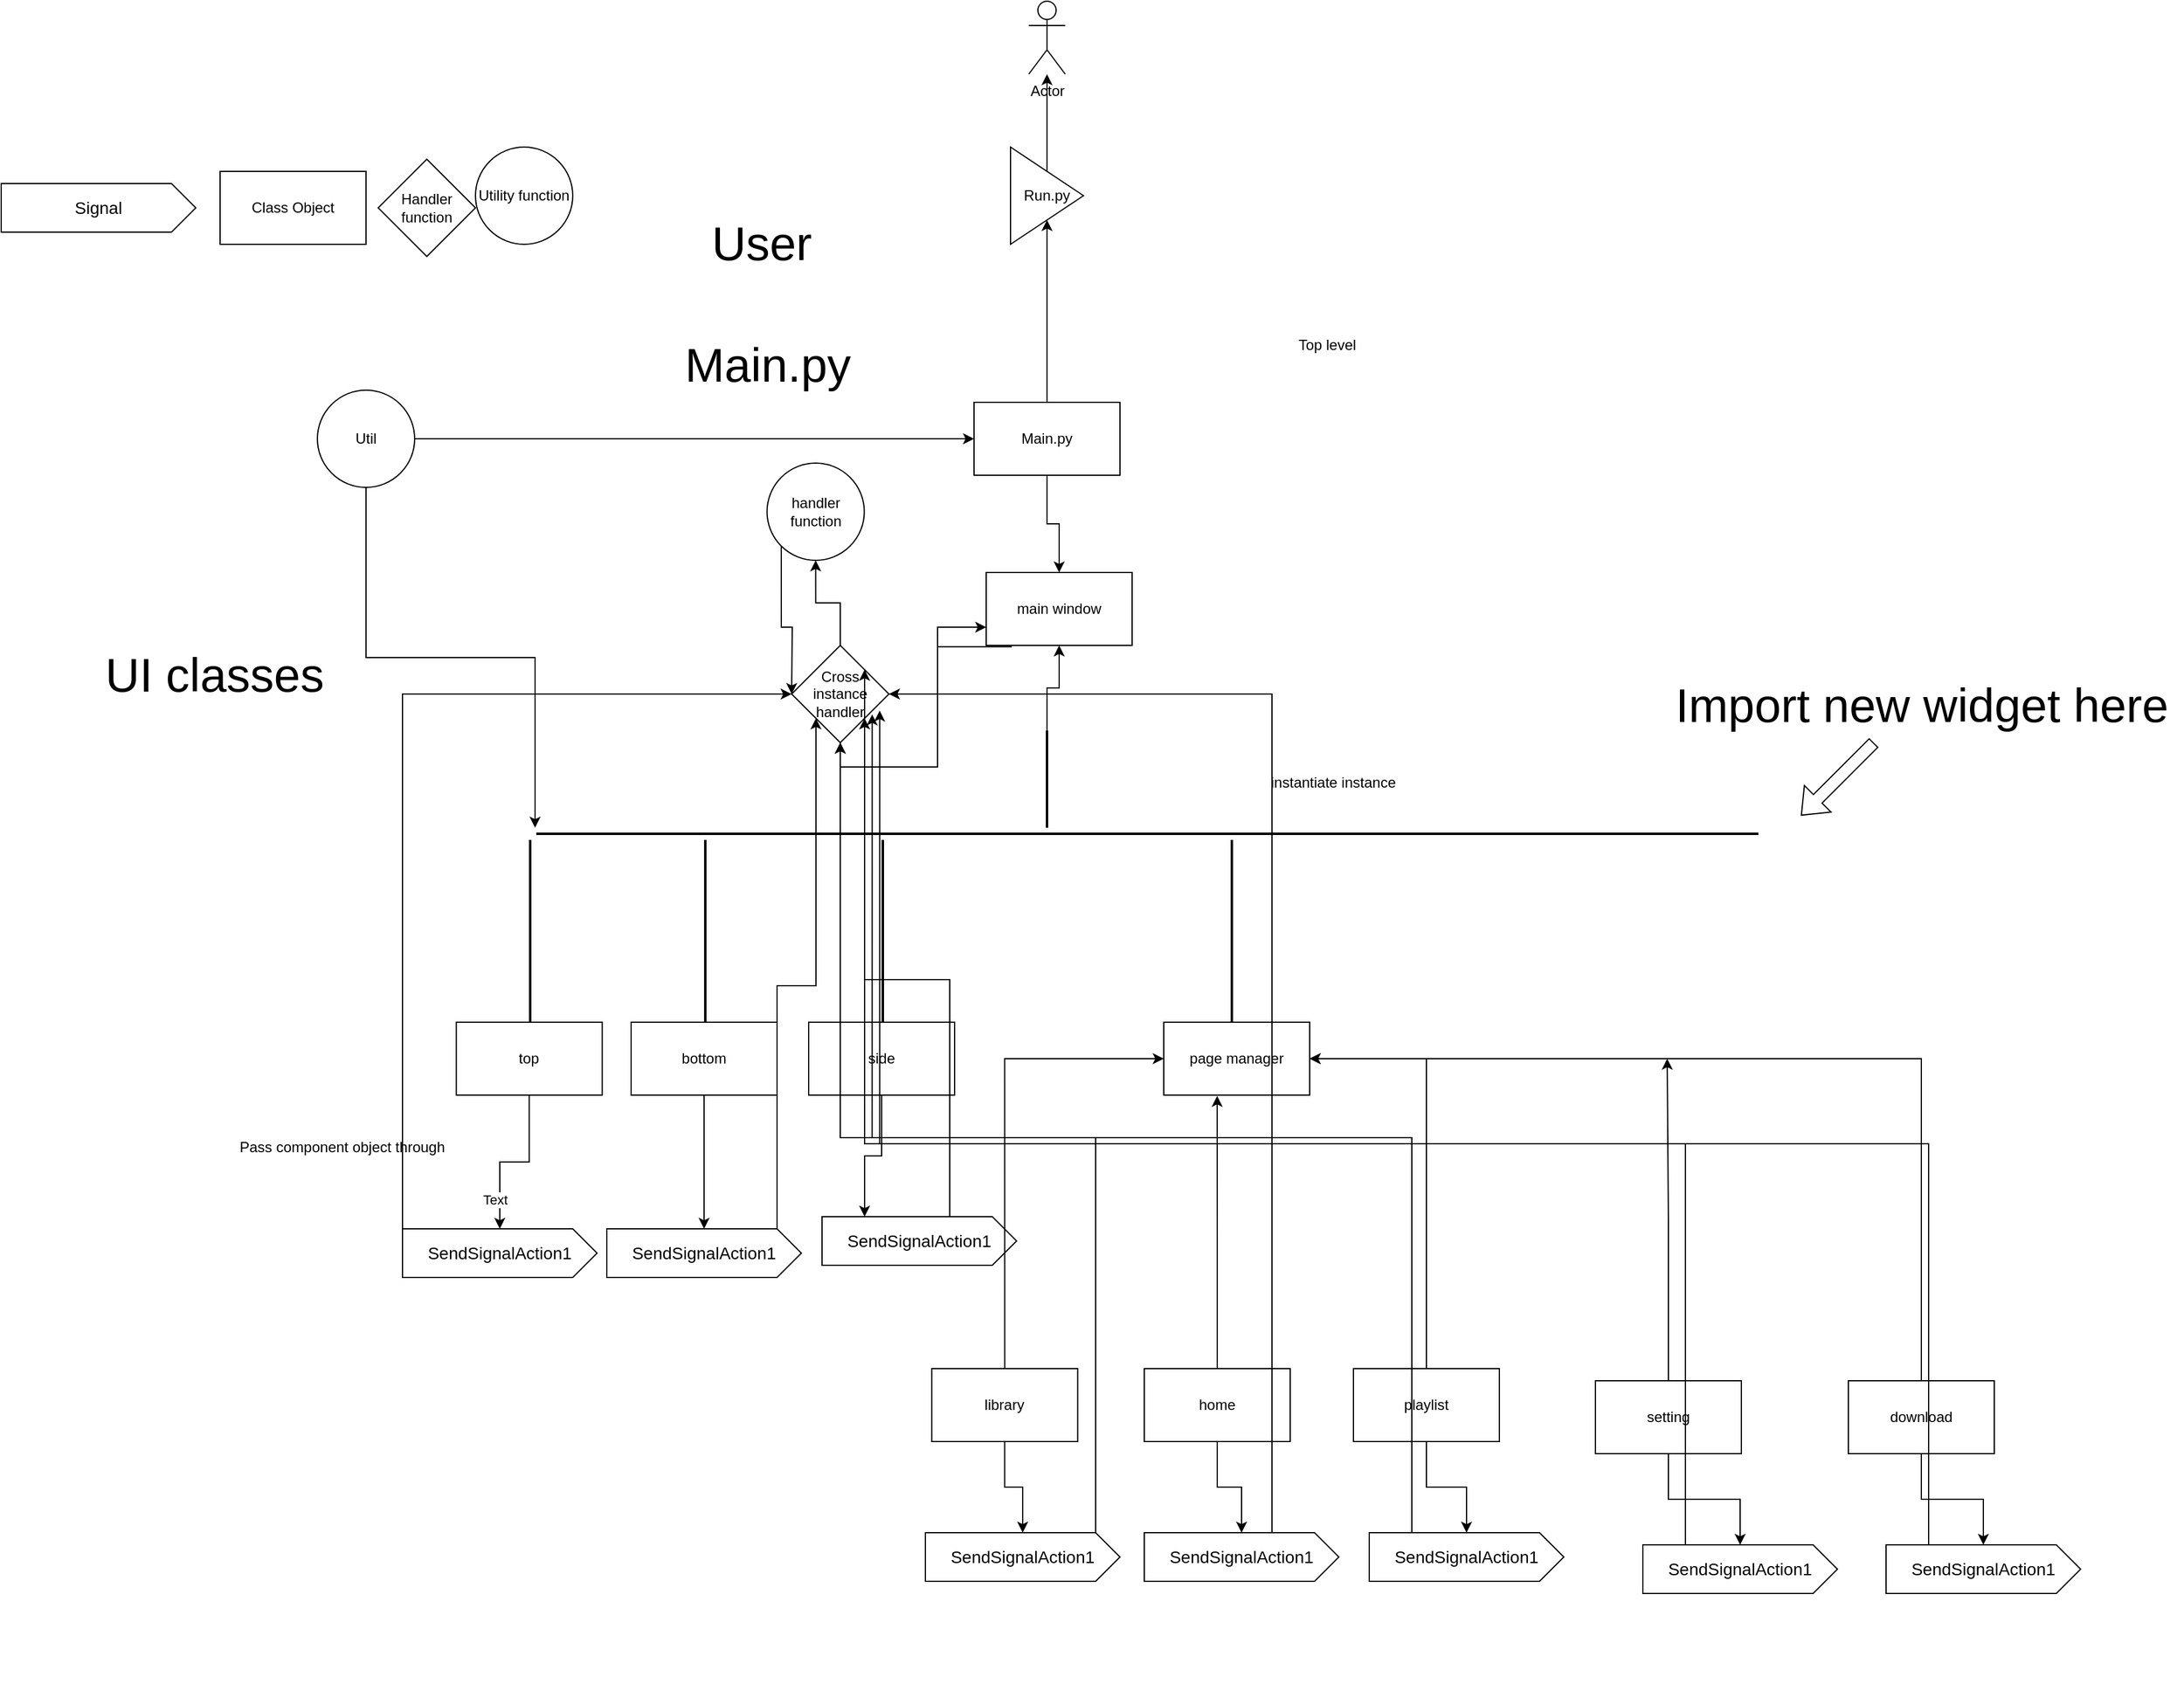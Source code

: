 <mxfile version="24.5.2" type="google" pages="2">
  <diagram name="Page-1" id="y1nTGBz2Ro7PvEBJOt_p">
    <mxGraphModel dx="3958" dy="3070" grid="1" gridSize="10" guides="1" tooltips="1" connect="1" arrows="1" fold="1" page="1" pageScale="1" pageWidth="850" pageHeight="1100" math="0" shadow="0">
      <root>
        <mxCell id="0" />
        <mxCell id="1" parent="0" />
        <mxCell id="Rgj6SUL8NpGihJIL5f1O-1" value="main window" style="rounded=0;whiteSpace=wrap;html=1;" parent="1" vertex="1">
          <mxGeometry x="350" y="-510" width="120" height="60" as="geometry" />
        </mxCell>
        <mxCell id="Rgj6SUL8NpGihJIL5f1O-4" value="Actor" style="shape=umlActor;verticalLabelPosition=bottom;verticalAlign=top;html=1;" parent="1" vertex="1">
          <mxGeometry x="385" y="-980" width="30" height="60" as="geometry" />
        </mxCell>
        <mxCell id="Mlyx4QYJWFjfQw9yn8ER-52" style="edgeStyle=orthogonalEdgeStyle;rounded=0;orthogonalLoop=1;jettySize=auto;html=1;" edge="1" parent="1" source="Rgj6SUL8NpGihJIL5f1O-23" target="Rgj6SUL8NpGihJIL5f1O-1">
          <mxGeometry relative="1" as="geometry" />
        </mxCell>
        <mxCell id="Rgj6SUL8NpGihJIL5f1O-23" value="" style="line;strokeWidth=2;direction=south;html=1;" parent="1" vertex="1">
          <mxGeometry x="395" y="-380" width="10" height="80" as="geometry" />
        </mxCell>
        <mxCell id="lMxu77gRZ75s5co_Tafm-28" style="edgeStyle=orthogonalEdgeStyle;rounded=0;orthogonalLoop=1;jettySize=auto;html=1;exitX=0.176;exitY=1.018;exitDx=0;exitDy=0;exitPerimeter=0;entryX=0.5;entryY=1;entryDx=0;entryDy=0;" parent="1" source="Rgj6SUL8NpGihJIL5f1O-1" target="lMxu77gRZ75s5co_Tafm-26" edge="1">
          <mxGeometry relative="1" as="geometry" />
        </mxCell>
        <mxCell id="Rgj6SUL8NpGihJIL5f1O-24" value="" style="line;strokeWidth=2;html=1;" parent="1" vertex="1">
          <mxGeometry x="-20" y="-300" width="1005" height="10" as="geometry" />
        </mxCell>
        <mxCell id="Rgj6SUL8NpGihJIL5f1O-25" value="" style="line;strokeWidth=2;direction=south;html=1;" parent="1" vertex="1">
          <mxGeometry x="-30" y="-290" width="10" height="150" as="geometry" />
        </mxCell>
        <mxCell id="Rgj6SUL8NpGihJIL5f1O-26" value="" style="line;strokeWidth=2;direction=south;html=1;" parent="1" vertex="1">
          <mxGeometry x="114" y="-290" width="10" height="150" as="geometry" />
        </mxCell>
        <mxCell id="Rgj6SUL8NpGihJIL5f1O-27" value="" style="line;strokeWidth=2;direction=south;html=1;" parent="1" vertex="1">
          <mxGeometry x="260" y="-290" width="10" height="150" as="geometry" />
        </mxCell>
        <mxCell id="Rgj6SUL8NpGihJIL5f1O-29" value="" style="line;strokeWidth=2;direction=south;html=1;" parent="1" vertex="1">
          <mxGeometry x="547" y="-290" width="10" height="150" as="geometry" />
        </mxCell>
        <mxCell id="Rgj6SUL8NpGihJIL5f1O-35" value="Main.py" style="text;html=1;align=center;verticalAlign=middle;resizable=0;points=[];autosize=1;strokeColor=none;fillColor=none;fontSize=39;" parent="1" vertex="1">
          <mxGeometry x="89.76" y="-710" width="160" height="60" as="geometry" />
        </mxCell>
        <mxCell id="Rgj6SUL8NpGihJIL5f1O-37" value="User" style="text;html=1;align=center;verticalAlign=middle;resizable=0;points=[];autosize=1;strokeColor=none;fillColor=none;fontSize=39;" parent="1" vertex="1">
          <mxGeometry x="110" y="-810" width="110" height="60" as="geometry" />
        </mxCell>
        <mxCell id="Rgj6SUL8NpGihJIL5f1O-42" value="Top level" style="text;html=1;align=center;verticalAlign=middle;resizable=0;points=[];autosize=1;strokeColor=none;fillColor=none;" parent="1" vertex="1">
          <mxGeometry x="595" y="-712" width="70" height="30" as="geometry" />
        </mxCell>
        <mxCell id="Rgj6SUL8NpGihJIL5f1O-43" value="instantiate instance" style="text;html=1;align=center;verticalAlign=middle;resizable=0;points=[];autosize=1;strokeColor=none;fillColor=none;" parent="1" vertex="1">
          <mxGeometry x="570" y="-352" width="130" height="30" as="geometry" />
        </mxCell>
        <mxCell id="HyRxP0KKSt3IPC9LLFqq-1" value="UI classes" style="text;html=1;align=center;verticalAlign=middle;resizable=0;points=[];autosize=1;strokeColor=none;fillColor=none;fontSize=39;" parent="1" vertex="1">
          <mxGeometry x="-385" y="-455" width="200" height="60" as="geometry" />
        </mxCell>
        <mxCell id="HyRxP0KKSt3IPC9LLFqq-57" style="edgeStyle=orthogonalEdgeStyle;rounded=0;orthogonalLoop=1;jettySize=auto;html=1;exitX=0.5;exitY=1;exitDx=0;exitDy=0;" parent="1" source="HyRxP0KKSt3IPC9LLFqq-55" target="Rgj6SUL8NpGihJIL5f1O-1" edge="1">
          <mxGeometry relative="1" as="geometry" />
        </mxCell>
        <mxCell id="HyRxP0KKSt3IPC9LLFqq-68" style="edgeStyle=orthogonalEdgeStyle;rounded=0;orthogonalLoop=1;jettySize=auto;html=1;exitX=0.5;exitY=0;exitDx=0;exitDy=0;entryX=0.5;entryY=1;entryDx=0;entryDy=0;" parent="1" source="HyRxP0KKSt3IPC9LLFqq-55" target="HyRxP0KKSt3IPC9LLFqq-66" edge="1">
          <mxGeometry relative="1" as="geometry" />
        </mxCell>
        <mxCell id="HyRxP0KKSt3IPC9LLFqq-55" value="Main.py" style="rounded=0;whiteSpace=wrap;html=1;" parent="1" vertex="1">
          <mxGeometry x="340" y="-650" width="120" height="60" as="geometry" />
        </mxCell>
        <mxCell id="HyRxP0KKSt3IPC9LLFqq-63" style="edgeStyle=orthogonalEdgeStyle;rounded=0;orthogonalLoop=1;jettySize=auto;html=1;exitX=1;exitY=0.5;exitDx=0;exitDy=0;entryX=0;entryY=0.5;entryDx=0;entryDy=0;" parent="1" source="HyRxP0KKSt3IPC9LLFqq-62" target="HyRxP0KKSt3IPC9LLFqq-55" edge="1">
          <mxGeometry relative="1" as="geometry" />
        </mxCell>
        <mxCell id="HyRxP0KKSt3IPC9LLFqq-62" value="Util" style="ellipse;whiteSpace=wrap;html=1;aspect=fixed;" parent="1" vertex="1">
          <mxGeometry x="-200" y="-660" width="80" height="80" as="geometry" />
        </mxCell>
        <mxCell id="HyRxP0KKSt3IPC9LLFqq-65" style="edgeStyle=orthogonalEdgeStyle;rounded=0;orthogonalLoop=1;jettySize=auto;html=1;exitX=0.5;exitY=1;exitDx=0;exitDy=0;" parent="1" source="HyRxP0KKSt3IPC9LLFqq-62" edge="1">
          <mxGeometry relative="1" as="geometry">
            <mxPoint x="-21" y="-300" as="targetPoint" />
            <Array as="points">
              <mxPoint x="-160" y="-440" />
              <mxPoint x="-21" y="-440" />
            </Array>
          </mxGeometry>
        </mxCell>
        <mxCell id="HyRxP0KKSt3IPC9LLFqq-69" style="edgeStyle=orthogonalEdgeStyle;rounded=0;orthogonalLoop=1;jettySize=auto;html=1;exitX=0.5;exitY=0;exitDx=0;exitDy=0;" parent="1" source="HyRxP0KKSt3IPC9LLFqq-66" target="Rgj6SUL8NpGihJIL5f1O-4" edge="1">
          <mxGeometry relative="1" as="geometry" />
        </mxCell>
        <mxCell id="HyRxP0KKSt3IPC9LLFqq-66" value="Run.py" style="triangle;whiteSpace=wrap;html=1;" parent="1" vertex="1">
          <mxGeometry x="370" y="-860" width="60" height="80" as="geometry" />
        </mxCell>
        <mxCell id="HyRxP0KKSt3IPC9LLFqq-70" value="Class Object" style="whiteSpace=wrap;html=1;" parent="1" vertex="1">
          <mxGeometry x="-280" y="-840" width="120" height="60" as="geometry" />
        </mxCell>
        <mxCell id="HyRxP0KKSt3IPC9LLFqq-71" value="Handler function" style="rhombus;whiteSpace=wrap;html=1;" parent="1" vertex="1">
          <mxGeometry x="-150" y="-850" width="80" height="80" as="geometry" />
        </mxCell>
        <mxCell id="lMxu77gRZ75s5co_Tafm-1" value="Utility function" style="ellipse;whiteSpace=wrap;html=1;" parent="1" vertex="1">
          <mxGeometry x="-70" y="-860" width="80" height="80" as="geometry" />
        </mxCell>
        <mxCell id="lMxu77gRZ75s5co_Tafm-2" value="Pass component object through" style="text;html=1;align=center;verticalAlign=middle;resizable=0;points=[];autosize=1;strokeColor=none;fillColor=none;" parent="1" vertex="1">
          <mxGeometry x="-275" y="-52" width="190" height="30" as="geometry" />
        </mxCell>
        <mxCell id="lMxu77gRZ75s5co_Tafm-3" value="" style="group" parent="1" connectable="0" vertex="1">
          <mxGeometry x="430" y="145" width="210" height="250" as="geometry" />
        </mxCell>
        <mxCell id="Mlyx4QYJWFjfQw9yn8ER-44" style="edgeStyle=orthogonalEdgeStyle;rounded=0;orthogonalLoop=1;jettySize=auto;html=1;" edge="1" parent="lMxu77gRZ75s5co_Tafm-3" source="Rgj6SUL8NpGihJIL5f1O-11" target="Mlyx4QYJWFjfQw9yn8ER-35">
          <mxGeometry relative="1" as="geometry" />
        </mxCell>
        <mxCell id="Rgj6SUL8NpGihJIL5f1O-11" value="home" style="whiteSpace=wrap;html=1;" parent="lMxu77gRZ75s5co_Tafm-3" vertex="1">
          <mxGeometry x="50" width="120" height="60" as="geometry" />
        </mxCell>
        <mxCell id="Mlyx4QYJWFjfQw9yn8ER-35" value="SendSignalAction1" style="html=1;shape=mxgraph.infographic.ribbonSimple;notch1=0;notch2=20;align=center;verticalAlign=middle;fontSize=14;fontStyle=0;fillColor=#FFFFFF;whiteSpace=wrap;" vertex="1" parent="lMxu77gRZ75s5co_Tafm-3">
          <mxGeometry x="50" y="135" width="160" height="40" as="geometry" />
        </mxCell>
        <mxCell id="lMxu77gRZ75s5co_Tafm-4" value="" style="group" parent="1" connectable="0" vertex="1">
          <mxGeometry x="-130" y="-140" width="164.24" height="240" as="geometry" />
        </mxCell>
        <mxCell id="Mlyx4QYJWFjfQw9yn8ER-2" style="edgeStyle=orthogonalEdgeStyle;rounded=0;orthogonalLoop=1;jettySize=auto;html=1;" edge="1" parent="lMxu77gRZ75s5co_Tafm-4" source="Rgj6SUL8NpGihJIL5f1O-17" target="Mlyx4QYJWFjfQw9yn8ER-1">
          <mxGeometry relative="1" as="geometry" />
        </mxCell>
        <mxCell id="Mlyx4QYJWFjfQw9yn8ER-5" value="Text" style="edgeLabel;html=1;align=center;verticalAlign=middle;resizable=0;points=[];" vertex="1" connectable="0" parent="Mlyx4QYJWFjfQw9yn8ER-2">
          <mxGeometry x="0.636" y="-4" relative="1" as="geometry">
            <mxPoint as="offset" />
          </mxGeometry>
        </mxCell>
        <mxCell id="Rgj6SUL8NpGihJIL5f1O-17" value="top" style="whiteSpace=wrap;html=1;" parent="lMxu77gRZ75s5co_Tafm-4" vertex="1">
          <mxGeometry x="44.24" width="120" height="60" as="geometry" />
        </mxCell>
        <mxCell id="Mlyx4QYJWFjfQw9yn8ER-1" value="SendSignalAction1" style="html=1;shape=mxgraph.infographic.ribbonSimple;notch1=0;notch2=20;align=center;verticalAlign=middle;fontSize=14;fontStyle=0;fillColor=#FFFFFF;whiteSpace=wrap;" vertex="1" parent="lMxu77gRZ75s5co_Tafm-4">
          <mxGeometry y="170" width="160" height="40" as="geometry" />
        </mxCell>
        <mxCell id="lMxu77gRZ75s5co_Tafm-5" value="" style="group" parent="1" connectable="0" vertex="1">
          <mxGeometry x="276" y="145" width="184" height="250" as="geometry" />
        </mxCell>
        <mxCell id="Mlyx4QYJWFjfQw9yn8ER-43" style="edgeStyle=orthogonalEdgeStyle;rounded=0;orthogonalLoop=1;jettySize=auto;html=1;" edge="1" parent="lMxu77gRZ75s5co_Tafm-5" source="Rgj6SUL8NpGihJIL5f1O-12" target="Mlyx4QYJWFjfQw9yn8ER-32">
          <mxGeometry relative="1" as="geometry" />
        </mxCell>
        <mxCell id="Rgj6SUL8NpGihJIL5f1O-12" value="library" style="whiteSpace=wrap;html=1;" parent="lMxu77gRZ75s5co_Tafm-5" vertex="1">
          <mxGeometry x="29.24" width="120" height="60" as="geometry" />
        </mxCell>
        <mxCell id="Mlyx4QYJWFjfQw9yn8ER-32" value="SendSignalAction1" style="html=1;shape=mxgraph.infographic.ribbonSimple;notch1=0;notch2=20;align=center;verticalAlign=middle;fontSize=14;fontStyle=0;fillColor=#FFFFFF;whiteSpace=wrap;" vertex="1" parent="lMxu77gRZ75s5co_Tafm-5">
          <mxGeometry x="24" y="135" width="160" height="40" as="geometry" />
        </mxCell>
        <mxCell id="lMxu77gRZ75s5co_Tafm-11" value="" style="group" parent="1" connectable="0" vertex="1">
          <mxGeometry x="30" y="-140" width="210" height="250" as="geometry" />
        </mxCell>
        <mxCell id="Mlyx4QYJWFjfQw9yn8ER-39" style="edgeStyle=orthogonalEdgeStyle;rounded=0;orthogonalLoop=1;jettySize=auto;html=1;" edge="1" parent="lMxu77gRZ75s5co_Tafm-11" source="lMxu77gRZ75s5co_Tafm-10" target="Mlyx4QYJWFjfQw9yn8ER-33">
          <mxGeometry relative="1" as="geometry" />
        </mxCell>
        <mxCell id="lMxu77gRZ75s5co_Tafm-10" value="bottom" style="whiteSpace=wrap;html=1;" parent="lMxu77gRZ75s5co_Tafm-11" vertex="1">
          <mxGeometry x="28" width="120" height="60" as="geometry" />
        </mxCell>
        <mxCell id="Mlyx4QYJWFjfQw9yn8ER-33" value="SendSignalAction1" style="html=1;shape=mxgraph.infographic.ribbonSimple;notch1=0;notch2=20;align=center;verticalAlign=middle;fontSize=14;fontStyle=0;fillColor=#FFFFFF;whiteSpace=wrap;" vertex="1" parent="lMxu77gRZ75s5co_Tafm-11">
          <mxGeometry x="8" y="170" width="160" height="40" as="geometry" />
        </mxCell>
        <mxCell id="lMxu77gRZ75s5co_Tafm-12" value="" style="group" parent="1" connectable="0" vertex="1">
          <mxGeometry x="180" y="-140" width="230" height="250" as="geometry" />
        </mxCell>
        <mxCell id="Rgj6SUL8NpGihJIL5f1O-18" value="side" style="whiteSpace=wrap;html=1;" parent="lMxu77gRZ75s5co_Tafm-12" vertex="1">
          <mxGeometry x="24" width="120" height="60" as="geometry" />
        </mxCell>
        <mxCell id="Mlyx4QYJWFjfQw9yn8ER-34" value="SendSignalAction1" style="html=1;shape=mxgraph.infographic.ribbonSimple;notch1=0;notch2=20;align=center;verticalAlign=middle;fontSize=14;fontStyle=0;fillColor=#FFFFFF;whiteSpace=wrap;" vertex="1" parent="lMxu77gRZ75s5co_Tafm-12">
          <mxGeometry x="35" y="160" width="160" height="40" as="geometry" />
        </mxCell>
        <mxCell id="Mlyx4QYJWFjfQw9yn8ER-41" style="edgeStyle=orthogonalEdgeStyle;rounded=0;orthogonalLoop=1;jettySize=auto;html=1;entryX=0;entryY=0;entryDx=35;entryDy=0;entryPerimeter=0;" edge="1" parent="lMxu77gRZ75s5co_Tafm-12" source="Rgj6SUL8NpGihJIL5f1O-18" target="Mlyx4QYJWFjfQw9yn8ER-34">
          <mxGeometry relative="1" as="geometry" />
        </mxCell>
        <mxCell id="lMxu77gRZ75s5co_Tafm-13" value="" style="group" parent="1" connectable="0" vertex="1">
          <mxGeometry x="616" y="145" width="209" height="250" as="geometry" />
        </mxCell>
        <mxCell id="Mlyx4QYJWFjfQw9yn8ER-45" style="edgeStyle=orthogonalEdgeStyle;rounded=0;orthogonalLoop=1;jettySize=auto;html=1;" edge="1" parent="lMxu77gRZ75s5co_Tafm-13" source="Rgj6SUL8NpGihJIL5f1O-15" target="Mlyx4QYJWFjfQw9yn8ER-36">
          <mxGeometry relative="1" as="geometry" />
        </mxCell>
        <mxCell id="Rgj6SUL8NpGihJIL5f1O-15" value="playlist" style="whiteSpace=wrap;html=1;" parent="lMxu77gRZ75s5co_Tafm-13" vertex="1">
          <mxGeometry x="36" width="120" height="60" as="geometry" />
        </mxCell>
        <mxCell id="Mlyx4QYJWFjfQw9yn8ER-36" value="SendSignalAction1" style="html=1;shape=mxgraph.infographic.ribbonSimple;notch1=0;notch2=20;align=center;verticalAlign=middle;fontSize=14;fontStyle=0;fillColor=#FFFFFF;whiteSpace=wrap;" vertex="1" parent="lMxu77gRZ75s5co_Tafm-13">
          <mxGeometry x="49" y="135" width="160" height="40" as="geometry" />
        </mxCell>
        <mxCell id="lMxu77gRZ75s5co_Tafm-15" value="" style="group" parent="1" connectable="0" vertex="1">
          <mxGeometry x="815" y="155" width="235" height="240" as="geometry" />
        </mxCell>
        <mxCell id="lMxu77gRZ75s5co_Tafm-22" style="edgeStyle=orthogonalEdgeStyle;rounded=0;orthogonalLoop=1;jettySize=auto;html=1;exitX=0.5;exitY=0;exitDx=0;exitDy=0;" parent="lMxu77gRZ75s5co_Tafm-15" source="Rgj6SUL8NpGihJIL5f1O-14" edge="1">
          <mxGeometry relative="1" as="geometry">
            <mxPoint x="95" y="-265" as="targetPoint" />
          </mxGeometry>
        </mxCell>
        <mxCell id="Mlyx4QYJWFjfQw9yn8ER-46" style="edgeStyle=orthogonalEdgeStyle;rounded=0;orthogonalLoop=1;jettySize=auto;html=1;" edge="1" parent="lMxu77gRZ75s5co_Tafm-15" source="Rgj6SUL8NpGihJIL5f1O-14" target="Mlyx4QYJWFjfQw9yn8ER-37">
          <mxGeometry relative="1" as="geometry" />
        </mxCell>
        <mxCell id="Rgj6SUL8NpGihJIL5f1O-14" value="setting" style="whiteSpace=wrap;html=1;" parent="lMxu77gRZ75s5co_Tafm-15" vertex="1">
          <mxGeometry x="36" width="120" height="60" as="geometry" />
        </mxCell>
        <mxCell id="Mlyx4QYJWFjfQw9yn8ER-37" value="SendSignalAction1" style="html=1;shape=mxgraph.infographic.ribbonSimple;notch1=0;notch2=20;align=center;verticalAlign=middle;fontSize=14;fontStyle=0;fillColor=#FFFFFF;whiteSpace=wrap;" vertex="1" parent="lMxu77gRZ75s5co_Tafm-15">
          <mxGeometry x="75" y="135" width="160" height="40" as="geometry" />
        </mxCell>
        <mxCell id="lMxu77gRZ75s5co_Tafm-16" value="" style="group" parent="1" connectable="0" vertex="1">
          <mxGeometry x="1040" y="155" width="210" height="260" as="geometry" />
        </mxCell>
        <mxCell id="Mlyx4QYJWFjfQw9yn8ER-47" style="edgeStyle=orthogonalEdgeStyle;rounded=0;orthogonalLoop=1;jettySize=auto;html=1;" edge="1" parent="lMxu77gRZ75s5co_Tafm-16" source="Rgj6SUL8NpGihJIL5f1O-13" target="Mlyx4QYJWFjfQw9yn8ER-38">
          <mxGeometry relative="1" as="geometry" />
        </mxCell>
        <mxCell id="Rgj6SUL8NpGihJIL5f1O-13" value="download" style="whiteSpace=wrap;html=1;" parent="lMxu77gRZ75s5co_Tafm-16" vertex="1">
          <mxGeometry x="19" width="120" height="60" as="geometry" />
        </mxCell>
        <mxCell id="Mlyx4QYJWFjfQw9yn8ER-38" value="SendSignalAction1" style="html=1;shape=mxgraph.infographic.ribbonSimple;notch1=0;notch2=20;align=center;verticalAlign=middle;fontSize=14;fontStyle=0;fillColor=#FFFFFF;whiteSpace=wrap;" vertex="1" parent="lMxu77gRZ75s5co_Tafm-16">
          <mxGeometry x="50" y="135" width="160" height="40" as="geometry" />
        </mxCell>
        <mxCell id="lMxu77gRZ75s5co_Tafm-17" value="page manager" style="rounded=0;whiteSpace=wrap;html=1;" parent="1" vertex="1">
          <mxGeometry x="496" y="-140" width="120" height="60" as="geometry" />
        </mxCell>
        <mxCell id="lMxu77gRZ75s5co_Tafm-19" style="edgeStyle=orthogonalEdgeStyle;rounded=0;orthogonalLoop=1;jettySize=auto;html=1;exitX=0.5;exitY=0;exitDx=0;exitDy=0;entryX=0;entryY=0.5;entryDx=0;entryDy=0;" parent="1" source="Rgj6SUL8NpGihJIL5f1O-12" target="lMxu77gRZ75s5co_Tafm-17" edge="1">
          <mxGeometry relative="1" as="geometry" />
        </mxCell>
        <mxCell id="lMxu77gRZ75s5co_Tafm-20" style="edgeStyle=orthogonalEdgeStyle;rounded=0;orthogonalLoop=1;jettySize=auto;html=1;exitX=0.5;exitY=0;exitDx=0;exitDy=0;entryX=0.366;entryY=1.01;entryDx=0;entryDy=0;entryPerimeter=0;" parent="1" source="Rgj6SUL8NpGihJIL5f1O-11" target="lMxu77gRZ75s5co_Tafm-17" edge="1">
          <mxGeometry relative="1" as="geometry" />
        </mxCell>
        <mxCell id="lMxu77gRZ75s5co_Tafm-21" style="edgeStyle=orthogonalEdgeStyle;rounded=0;orthogonalLoop=1;jettySize=auto;html=1;exitX=0.5;exitY=0;exitDx=0;exitDy=0;entryX=1;entryY=0.5;entryDx=0;entryDy=0;" parent="1" source="Rgj6SUL8NpGihJIL5f1O-15" target="lMxu77gRZ75s5co_Tafm-17" edge="1">
          <mxGeometry relative="1" as="geometry" />
        </mxCell>
        <mxCell id="lMxu77gRZ75s5co_Tafm-23" style="edgeStyle=orthogonalEdgeStyle;rounded=0;orthogonalLoop=1;jettySize=auto;html=1;exitX=0.5;exitY=0;exitDx=0;exitDy=0;entryX=1;entryY=0.5;entryDx=0;entryDy=0;" parent="1" source="Rgj6SUL8NpGihJIL5f1O-13" target="lMxu77gRZ75s5co_Tafm-17" edge="1">
          <mxGeometry relative="1" as="geometry" />
        </mxCell>
        <mxCell id="Mlyx4QYJWFjfQw9yn8ER-60" style="edgeStyle=orthogonalEdgeStyle;rounded=0;orthogonalLoop=1;jettySize=auto;html=1;exitX=0.5;exitY=0;exitDx=0;exitDy=0;entryX=0.5;entryY=1;entryDx=0;entryDy=0;" edge="1" parent="1" source="lMxu77gRZ75s5co_Tafm-26" target="Mlyx4QYJWFjfQw9yn8ER-57">
          <mxGeometry relative="1" as="geometry" />
        </mxCell>
        <mxCell id="lMxu77gRZ75s5co_Tafm-26" value="Cross instance handler" style="rhombus;whiteSpace=wrap;html=1;" parent="1" vertex="1">
          <mxGeometry x="190" y="-450" width="80" height="80" as="geometry" />
        </mxCell>
        <mxCell id="lMxu77gRZ75s5co_Tafm-27" style="edgeStyle=orthogonalEdgeStyle;rounded=0;orthogonalLoop=1;jettySize=auto;html=1;exitX=1;exitY=0.5;exitDx=0;exitDy=0;entryX=0;entryY=0.75;entryDx=0;entryDy=0;" parent="1" source="lMxu77gRZ75s5co_Tafm-26" target="Rgj6SUL8NpGihJIL5f1O-1" edge="1">
          <mxGeometry relative="1" as="geometry">
            <mxPoint x="280" y="-450" as="sourcePoint" />
            <mxPoint x="311.6" y="-331.25" as="targetPoint" />
          </mxGeometry>
        </mxCell>
        <mxCell id="lMxu77gRZ75s5co_Tafm-29" value="" style="shape=flexArrow;endArrow=classic;html=1;rounded=0;" parent="1" edge="1">
          <mxGeometry width="50" height="50" relative="1" as="geometry">
            <mxPoint x="1080" y="-370" as="sourcePoint" />
            <mxPoint x="1020" y="-310" as="targetPoint" />
          </mxGeometry>
        </mxCell>
        <mxCell id="lMxu77gRZ75s5co_Tafm-31" value="Import new widget here" style="text;html=1;align=center;verticalAlign=middle;resizable=0;points=[];autosize=1;strokeColor=none;fillColor=none;fontSize=39;" parent="1" vertex="1">
          <mxGeometry x="904" y="-430" width="430" height="60" as="geometry" />
        </mxCell>
        <mxCell id="Mlyx4QYJWFjfQw9yn8ER-4" style="edgeStyle=orthogonalEdgeStyle;rounded=0;orthogonalLoop=1;jettySize=auto;html=1;exitX=0;exitY=0;exitDx=0;exitDy=0;exitPerimeter=0;entryX=0;entryY=0.5;entryDx=0;entryDy=0;" edge="1" parent="1" source="Mlyx4QYJWFjfQw9yn8ER-1" target="lMxu77gRZ75s5co_Tafm-26">
          <mxGeometry relative="1" as="geometry" />
        </mxCell>
        <mxCell id="Mlyx4QYJWFjfQw9yn8ER-40" style="edgeStyle=orthogonalEdgeStyle;rounded=0;orthogonalLoop=1;jettySize=auto;html=1;exitX=0;exitY=0;exitDx=140;exitDy=0;exitPerimeter=0;entryX=0;entryY=1;entryDx=0;entryDy=0;" edge="1" parent="1" source="Mlyx4QYJWFjfQw9yn8ER-33" target="lMxu77gRZ75s5co_Tafm-26">
          <mxGeometry relative="1" as="geometry" />
        </mxCell>
        <mxCell id="Mlyx4QYJWFjfQw9yn8ER-42" style="edgeStyle=orthogonalEdgeStyle;rounded=0;orthogonalLoop=1;jettySize=auto;html=1;exitX=0;exitY=0;exitDx=105;exitDy=0;exitPerimeter=0;entryX=1;entryY=1;entryDx=0;entryDy=0;" edge="1" parent="1" source="Mlyx4QYJWFjfQw9yn8ER-34" target="lMxu77gRZ75s5co_Tafm-26">
          <mxGeometry relative="1" as="geometry" />
        </mxCell>
        <mxCell id="Mlyx4QYJWFjfQw9yn8ER-48" style="edgeStyle=orthogonalEdgeStyle;rounded=0;orthogonalLoop=1;jettySize=auto;html=1;exitX=0;exitY=0;exitDx=140;exitDy=0;exitPerimeter=0;entryX=0.828;entryY=0.71;entryDx=0;entryDy=0;entryPerimeter=0;" edge="1" parent="1" source="Mlyx4QYJWFjfQw9yn8ER-32" target="lMxu77gRZ75s5co_Tafm-26">
          <mxGeometry relative="1" as="geometry" />
        </mxCell>
        <mxCell id="Mlyx4QYJWFjfQw9yn8ER-49" style="edgeStyle=orthogonalEdgeStyle;rounded=0;orthogonalLoop=1;jettySize=auto;html=1;exitX=0;exitY=0;exitDx=105;exitDy=0;exitPerimeter=0;entryX=1;entryY=0.5;entryDx=0;entryDy=0;" edge="1" parent="1" source="Mlyx4QYJWFjfQw9yn8ER-35" target="lMxu77gRZ75s5co_Tafm-26">
          <mxGeometry relative="1" as="geometry" />
        </mxCell>
        <mxCell id="Mlyx4QYJWFjfQw9yn8ER-53" style="edgeStyle=orthogonalEdgeStyle;rounded=0;orthogonalLoop=1;jettySize=auto;html=1;exitX=0;exitY=0;exitDx=35;exitDy=0;exitPerimeter=0;" edge="1" parent="1" source="Mlyx4QYJWFjfQw9yn8ER-36" target="lMxu77gRZ75s5co_Tafm-26">
          <mxGeometry relative="1" as="geometry" />
        </mxCell>
        <mxCell id="Mlyx4QYJWFjfQw9yn8ER-54" style="edgeStyle=orthogonalEdgeStyle;rounded=0;orthogonalLoop=1;jettySize=auto;html=1;exitX=0;exitY=0;exitDx=35;exitDy=0;exitPerimeter=0;entryX=1;entryY=0;entryDx=0;entryDy=0;" edge="1" parent="1" source="Mlyx4QYJWFjfQw9yn8ER-37" target="lMxu77gRZ75s5co_Tafm-26">
          <mxGeometry relative="1" as="geometry" />
        </mxCell>
        <mxCell id="Mlyx4QYJWFjfQw9yn8ER-55" style="edgeStyle=orthogonalEdgeStyle;rounded=0;orthogonalLoop=1;jettySize=auto;html=1;exitX=0;exitY=0;exitDx=35;exitDy=0;exitPerimeter=0;entryX=0.905;entryY=0.67;entryDx=0;entryDy=0;entryPerimeter=0;" edge="1" parent="1" source="Mlyx4QYJWFjfQw9yn8ER-38" target="lMxu77gRZ75s5co_Tafm-26">
          <mxGeometry relative="1" as="geometry" />
        </mxCell>
        <mxCell id="Mlyx4QYJWFjfQw9yn8ER-56" value="Signal" style="html=1;shape=mxgraph.infographic.ribbonSimple;notch1=0;notch2=20;align=center;verticalAlign=middle;fontSize=14;fontStyle=0;fillColor=#FFFFFF;whiteSpace=wrap;" vertex="1" parent="1">
          <mxGeometry x="-460" y="-830" width="160" height="40" as="geometry" />
        </mxCell>
        <mxCell id="Mlyx4QYJWFjfQw9yn8ER-61" style="edgeStyle=orthogonalEdgeStyle;rounded=0;orthogonalLoop=1;jettySize=auto;html=1;exitX=0;exitY=1;exitDx=0;exitDy=0;" edge="1" parent="1" source="Mlyx4QYJWFjfQw9yn8ER-57">
          <mxGeometry relative="1" as="geometry">
            <mxPoint x="190" y="-410" as="targetPoint" />
          </mxGeometry>
        </mxCell>
        <mxCell id="Mlyx4QYJWFjfQw9yn8ER-57" value="handler function" style="ellipse;whiteSpace=wrap;html=1;aspect=fixed;" vertex="1" parent="1">
          <mxGeometry x="169.76" y="-600" width="80" height="80" as="geometry" />
        </mxCell>
      </root>
    </mxGraphModel>
  </diagram>
  <diagram id="v-vSogxBKZdnBxryiP2f" name="Page-2">
    <mxGraphModel dx="2404" dy="2085" grid="1" gridSize="10" guides="1" tooltips="1" connect="1" arrows="1" fold="1" page="1" pageScale="1" pageWidth="850" pageHeight="1100" math="0" shadow="0">
      <root>
        <mxCell id="0" />
        <mxCell id="1" parent="0" />
        <mxCell id="jUAdB8-Z97C6ahbscJSp-5" value="Play" style="shape=folder;align=center;verticalAlign=middle;fontStyle=0;tabWidth=100;tabHeight=30;tabPosition=left;html=1;boundedLbl=1;labelInHeader=1;rounded=1;absoluteArcSize=1;arcSize=10;whiteSpace=wrap;" vertex="1" parent="1">
          <mxGeometry x="-100" y="40" width="260" height="180" as="geometry" />
        </mxCell>
        <mxCell id="jUAdB8-Z97C6ahbscJSp-34" style="edgeStyle=orthogonalEdgeStyle;rounded=0;orthogonalLoop=1;jettySize=auto;html=1;fillColor=#e1d5e7;strokeColor=#9673a6;" edge="1" parent="1" source="jUAdB8-Z97C6ahbscJSp-7">
          <mxGeometry relative="1" as="geometry">
            <mxPoint x="870" y="110" as="targetPoint" />
          </mxGeometry>
        </mxCell>
        <mxCell id="jUAdB8-Z97C6ahbscJSp-7" value="Pause" style="shape=folder;align=center;verticalAlign=middle;fontStyle=0;tabWidth=100;tabHeight=30;tabPosition=left;html=1;boundedLbl=1;labelInHeader=1;rounded=1;absoluteArcSize=1;arcSize=10;whiteSpace=wrap;" vertex="1" parent="1">
          <mxGeometry x="480" y="180" width="140" height="90" as="geometry" />
        </mxCell>
        <mxCell id="jUAdB8-Z97C6ahbscJSp-9" value="Stopped" style="shape=folder;align=center;verticalAlign=middle;fontStyle=0;tabWidth=100;tabHeight=30;tabPosition=left;html=1;boundedLbl=1;labelInHeader=1;rounded=1;absoluteArcSize=1;arcSize=10;whiteSpace=wrap;" vertex="1" parent="1">
          <mxGeometry x="480" y="-250" width="140" height="90" as="geometry" />
        </mxCell>
        <mxCell id="jUAdB8-Z97C6ahbscJSp-10" value="Resume" style="shape=folder;align=center;verticalAlign=middle;fontStyle=0;tabWidth=100;tabHeight=30;tabPosition=left;html=1;boundedLbl=1;labelInHeader=1;rounded=1;absoluteArcSize=1;arcSize=10;whiteSpace=wrap;" vertex="1" parent="1">
          <mxGeometry x="800" y="10" width="140" height="90" as="geometry" />
        </mxCell>
        <mxCell id="jUAdB8-Z97C6ahbscJSp-21" value="user clicked pause" style="text;html=1;align=center;verticalAlign=middle;resizable=0;points=[];autosize=1;strokeColor=none;fillColor=none;" vertex="1" parent="1">
          <mxGeometry x="240" y="115" width="120" height="30" as="geometry" />
        </mxCell>
        <mxCell id="jUAdB8-Z97C6ahbscJSp-25" value="user clicked another song" style="text;html=1;align=center;verticalAlign=middle;resizable=0;points=[];autosize=1;strokeColor=none;fillColor=none;" vertex="1" parent="1">
          <mxGeometry x="190" y="-220" width="160" height="30" as="geometry" />
        </mxCell>
        <mxCell id="jUAdB8-Z97C6ahbscJSp-27" value="user clicked another song" style="text;html=1;align=center;verticalAlign=middle;resizable=0;points=[];autosize=1;strokeColor=none;fillColor=none;" vertex="1" parent="1">
          <mxGeometry x="430" y="-40" width="160" height="30" as="geometry" />
        </mxCell>
        <mxCell id="jUAdB8-Z97C6ahbscJSp-29" value="user clicked same song&lt;div&gt;&lt;br&gt;&lt;/div&gt;" style="text;html=1;align=center;verticalAlign=middle;resizable=0;points=[];autosize=1;strokeColor=none;fillColor=none;" vertex="1" parent="1">
          <mxGeometry x="660" y="205" width="150" height="40" as="geometry" />
        </mxCell>
        <mxCell id="jUAdB8-Z97C6ahbscJSp-32" style="edgeStyle=orthogonalEdgeStyle;rounded=0;orthogonalLoop=1;jettySize=auto;html=1;entryX=0;entryY=0;entryDx=0;entryDy=60;entryPerimeter=0;fillColor=#ffe6cc;strokeColor=#d79b00;" edge="1" parent="1" source="jUAdB8-Z97C6ahbscJSp-5" target="jUAdB8-Z97C6ahbscJSp-7">
          <mxGeometry relative="1" as="geometry" />
        </mxCell>
        <mxCell id="jUAdB8-Z97C6ahbscJSp-33" style="edgeStyle=orthogonalEdgeStyle;rounded=0;orthogonalLoop=1;jettySize=auto;html=1;entryX=0;entryY=0;entryDx=180;entryDy=30;entryPerimeter=0;fillColor=#dae8fc;strokeColor=#6c8ebf;" edge="1" parent="1" source="jUAdB8-Z97C6ahbscJSp-9" target="jUAdB8-Z97C6ahbscJSp-5">
          <mxGeometry relative="1" as="geometry" />
        </mxCell>
        <mxCell id="jUAdB8-Z97C6ahbscJSp-35" style="edgeStyle=orthogonalEdgeStyle;rounded=0;orthogonalLoop=1;jettySize=auto;html=1;entryX=0.5;entryY=1;entryDx=0;entryDy=0;entryPerimeter=0;fillColor=#d5e8d4;strokeColor=#82b366;" edge="1" parent="1" source="jUAdB8-Z97C6ahbscJSp-7" target="jUAdB8-Z97C6ahbscJSp-9">
          <mxGeometry relative="1" as="geometry" />
        </mxCell>
        <mxCell id="jUAdB8-Z97C6ahbscJSp-37" style="edgeStyle=orthogonalEdgeStyle;rounded=0;orthogonalLoop=1;jettySize=auto;html=1;exitX=0.25;exitY=1;exitDx=0;exitDy=0;exitPerimeter=0;entryX=0;entryY=0;entryDx=260;entryDy=67.5;entryPerimeter=0;fillColor=#d5e8d4;strokeColor=#82b366;" edge="1" parent="1" source="jUAdB8-Z97C6ahbscJSp-9" target="jUAdB8-Z97C6ahbscJSp-5">
          <mxGeometry relative="1" as="geometry" />
        </mxCell>
      </root>
    </mxGraphModel>
  </diagram>
</mxfile>
